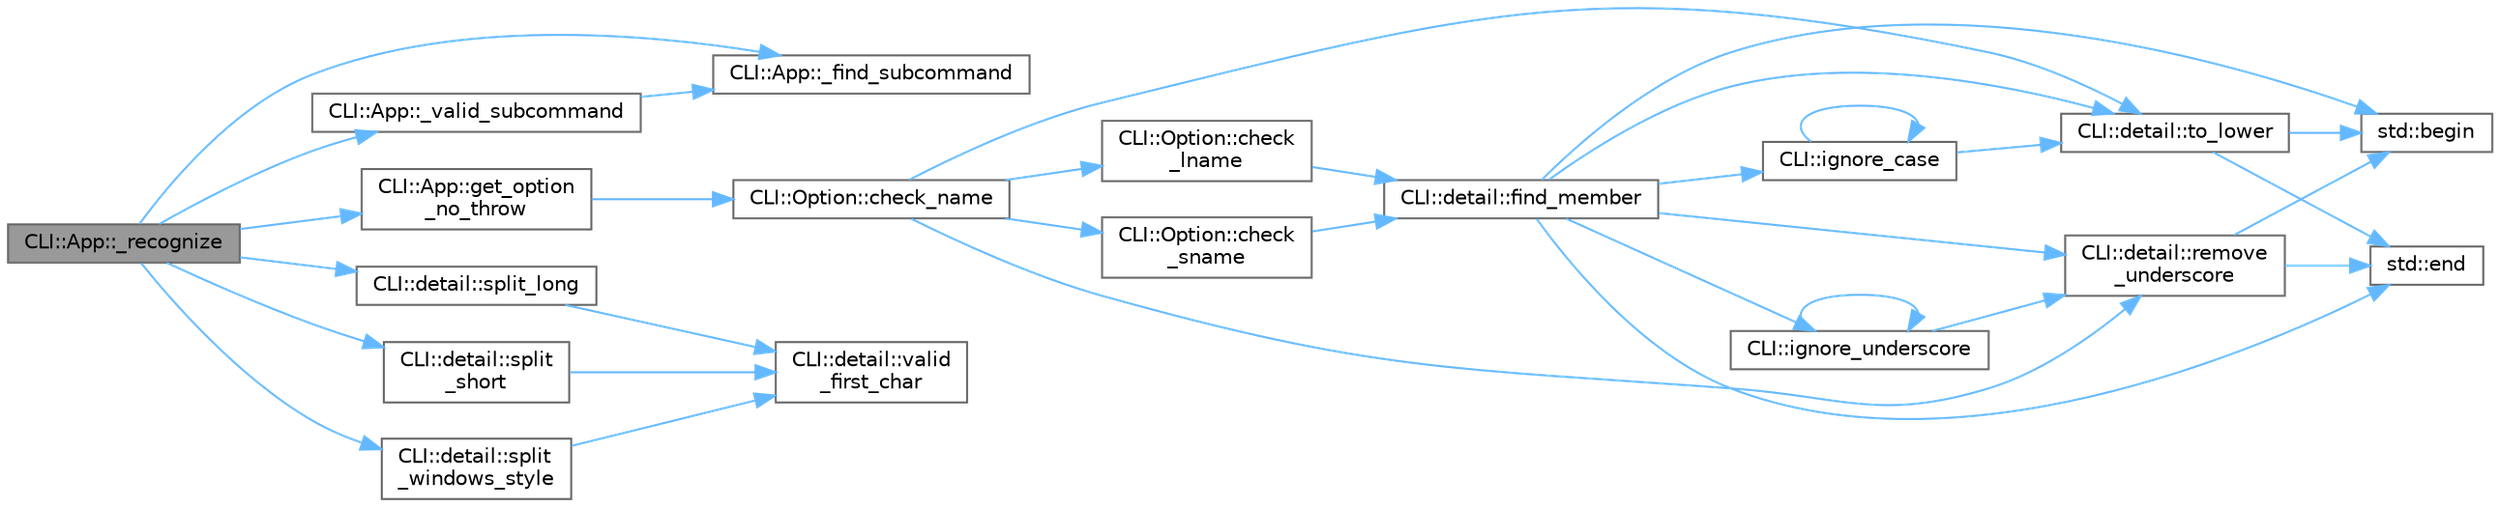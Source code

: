 digraph "CLI::App::_recognize"
{
 // LATEX_PDF_SIZE
  bgcolor="transparent";
  edge [fontname=Helvetica,fontsize=10,labelfontname=Helvetica,labelfontsize=10];
  node [fontname=Helvetica,fontsize=10,shape=box,height=0.2,width=0.4];
  rankdir="LR";
  Node1 [id="Node000001",label="CLI::App::_recognize",height=0.2,width=0.4,color="gray40", fillcolor="grey60", style="filled", fontcolor="black",tooltip="Selects a Classifier enum based on the type of the current argument"];
  Node1 -> Node2 [id="edge32_Node000001_Node000002",color="steelblue1",style="solid",tooltip=" "];
  Node2 [id="Node000002",label="CLI::App::_find_subcommand",height=0.2,width=0.4,color="grey40", fillcolor="white", style="filled",URL="$class_c_l_i_1_1_app.html#aeda475fb3f6725f7fde889fd4c77c942",tooltip=" "];
  Node1 -> Node3 [id="edge33_Node000001_Node000003",color="steelblue1",style="solid",tooltip=" "];
  Node3 [id="Node000003",label="CLI::App::_valid_subcommand",height=0.2,width=0.4,color="grey40", fillcolor="white", style="filled",URL="$class_c_l_i_1_1_app.html#a9cb1851a475af4e6997b3fdadcb7da6d",tooltip="Check to see if a subcommand is valid. Give up immediately if subcommand max has been reached."];
  Node3 -> Node2 [id="edge34_Node000003_Node000002",color="steelblue1",style="solid",tooltip=" "];
  Node1 -> Node4 [id="edge35_Node000001_Node000004",color="steelblue1",style="solid",tooltip=" "];
  Node4 [id="Node000004",label="CLI::App::get_option\l_no_throw",height=0.2,width=0.4,color="grey40", fillcolor="white", style="filled",URL="$class_c_l_i_1_1_app.html#a029d50d6fdfde25e7f3e94ef2e525ccc",tooltip="Get an option by name (noexcept non-const version)"];
  Node4 -> Node5 [id="edge36_Node000004_Node000005",color="steelblue1",style="solid",tooltip=" "];
  Node5 [id="Node000005",label="CLI::Option::check_name",height=0.2,width=0.4,color="grey40", fillcolor="white", style="filled",URL="$class_c_l_i_1_1_option.html#a1f9eda27ddb1b2d520e29724d550f6a0",tooltip="Check a name. Requires \"-\" or \"--\" for short / long, supports positional name"];
  Node5 -> Node6 [id="edge37_Node000005_Node000006",color="steelblue1",style="solid",tooltip=" "];
  Node6 [id="Node000006",label="CLI::Option::check\l_lname",height=0.2,width=0.4,color="grey40", fillcolor="white", style="filled",URL="$class_c_l_i_1_1_option.html#a6e970efc39aa4984b9bb797d071ce34a",tooltip="Requires \"--\" to be removed from string"];
  Node6 -> Node7 [id="edge38_Node000006_Node000007",color="steelblue1",style="solid",tooltip=" "];
  Node7 [id="Node000007",label="CLI::detail::find_member",height=0.2,width=0.4,color="grey40", fillcolor="white", style="filled",URL="$namespace_c_l_i_1_1detail.html#ac94be0722dce2c7ff522ebc3fb80e33d",tooltip="Check if a string is a member of a list of strings and optionally ignore case or ignore underscores"];
  Node7 -> Node8 [id="edge39_Node000007_Node000008",color="steelblue1",style="solid",tooltip=" "];
  Node8 [id="Node000008",label="std::begin",height=0.2,width=0.4,color="grey40", fillcolor="white", style="filled",URL="$namespacestd.html#aec76fc52a775d29bc4058c8e1405045a",tooltip=" "];
  Node7 -> Node9 [id="edge40_Node000007_Node000009",color="steelblue1",style="solid",tooltip=" "];
  Node9 [id="Node000009",label="std::end",height=0.2,width=0.4,color="grey40", fillcolor="white", style="filled",URL="$namespacestd.html#a35f71a4c49ddf38bb590177e3a4b2598",tooltip=" "];
  Node7 -> Node10 [id="edge41_Node000007_Node000010",color="steelblue1",style="solid",tooltip=" "];
  Node10 [id="Node000010",label="CLI::ignore_case",height=0.2,width=0.4,color="grey40", fillcolor="white", style="filled",URL="$namespace_c_l_i.html#a0c52326d2681814c22aa1a93ce43375e",tooltip="Helper function to allow ignore_case to be passed to IsMember or Transform"];
  Node10 -> Node10 [id="edge42_Node000010_Node000010",color="steelblue1",style="solid",tooltip=" "];
  Node10 -> Node11 [id="edge43_Node000010_Node000011",color="steelblue1",style="solid",tooltip=" "];
  Node11 [id="Node000011",label="CLI::detail::to_lower",height=0.2,width=0.4,color="grey40", fillcolor="white", style="filled",URL="$namespace_c_l_i_1_1detail.html#ae83709ec148057ec53df4383645727e9",tooltip="Return a lower case version of a string"];
  Node11 -> Node8 [id="edge44_Node000011_Node000008",color="steelblue1",style="solid",tooltip=" "];
  Node11 -> Node9 [id="edge45_Node000011_Node000009",color="steelblue1",style="solid",tooltip=" "];
  Node7 -> Node12 [id="edge46_Node000007_Node000012",color="steelblue1",style="solid",tooltip=" "];
  Node12 [id="Node000012",label="CLI::ignore_underscore",height=0.2,width=0.4,color="grey40", fillcolor="white", style="filled",URL="$namespace_c_l_i.html#a111b6f05d21b9b84e7ba933ade79884c",tooltip="Helper function to allow ignore_underscore to be passed to IsMember or Transform"];
  Node12 -> Node12 [id="edge47_Node000012_Node000012",color="steelblue1",style="solid",tooltip=" "];
  Node12 -> Node13 [id="edge48_Node000012_Node000013",color="steelblue1",style="solid",tooltip=" "];
  Node13 [id="Node000013",label="CLI::detail::remove\l_underscore",height=0.2,width=0.4,color="grey40", fillcolor="white", style="filled",URL="$namespace_c_l_i_1_1detail.html#a5359a7a0e33366a12e15523b100f591a",tooltip="remove underscores from a string"];
  Node13 -> Node8 [id="edge49_Node000013_Node000008",color="steelblue1",style="solid",tooltip=" "];
  Node13 -> Node9 [id="edge50_Node000013_Node000009",color="steelblue1",style="solid",tooltip=" "];
  Node7 -> Node13 [id="edge51_Node000007_Node000013",color="steelblue1",style="solid",tooltip=" "];
  Node7 -> Node11 [id="edge52_Node000007_Node000011",color="steelblue1",style="solid",tooltip=" "];
  Node5 -> Node14 [id="edge53_Node000005_Node000014",color="steelblue1",style="solid",tooltip=" "];
  Node14 [id="Node000014",label="CLI::Option::check\l_sname",height=0.2,width=0.4,color="grey40", fillcolor="white", style="filled",URL="$class_c_l_i_1_1_option.html#a46e7395f6a8a720e4305aea2edb4aa7b",tooltip="Requires \"-\" to be removed from string"];
  Node14 -> Node7 [id="edge54_Node000014_Node000007",color="steelblue1",style="solid",tooltip=" "];
  Node5 -> Node13 [id="edge55_Node000005_Node000013",color="steelblue1",style="solid",tooltip=" "];
  Node5 -> Node11 [id="edge56_Node000005_Node000011",color="steelblue1",style="solid",tooltip=" "];
  Node1 -> Node15 [id="edge57_Node000001_Node000015",color="steelblue1",style="solid",tooltip=" "];
  Node15 [id="Node000015",label="CLI::detail::split_long",height=0.2,width=0.4,color="grey40", fillcolor="white", style="filled",URL="$namespace_c_l_i_1_1detail.html#a35cb04b4c8ff61f5fc94e5a4bb074d17",tooltip=" "];
  Node15 -> Node16 [id="edge58_Node000015_Node000016",color="steelblue1",style="solid",tooltip=" "];
  Node16 [id="Node000016",label="CLI::detail::valid\l_first_char",height=0.2,width=0.4,color="grey40", fillcolor="white", style="filled",URL="$namespace_c_l_i_1_1detail.html#a3a05d1129df69e88135e178137b1fd89",tooltip=" "];
  Node1 -> Node17 [id="edge59_Node000001_Node000017",color="steelblue1",style="solid",tooltip=" "];
  Node17 [id="Node000017",label="CLI::detail::split\l_short",height=0.2,width=0.4,color="grey40", fillcolor="white", style="filled",URL="$namespace_c_l_i_1_1detail.html#aa8401b53c7694441ad95c39ccb579bc8",tooltip=" "];
  Node17 -> Node16 [id="edge60_Node000017_Node000016",color="steelblue1",style="solid",tooltip=" "];
  Node1 -> Node18 [id="edge61_Node000001_Node000018",color="steelblue1",style="solid",tooltip=" "];
  Node18 [id="Node000018",label="CLI::detail::split\l_windows_style",height=0.2,width=0.4,color="grey40", fillcolor="white", style="filled",URL="$namespace_c_l_i_1_1detail.html#a8c851000bf4b47b8199b8bb6d1fbbf17",tooltip=" "];
  Node18 -> Node16 [id="edge62_Node000018_Node000016",color="steelblue1",style="solid",tooltip=" "];
}
